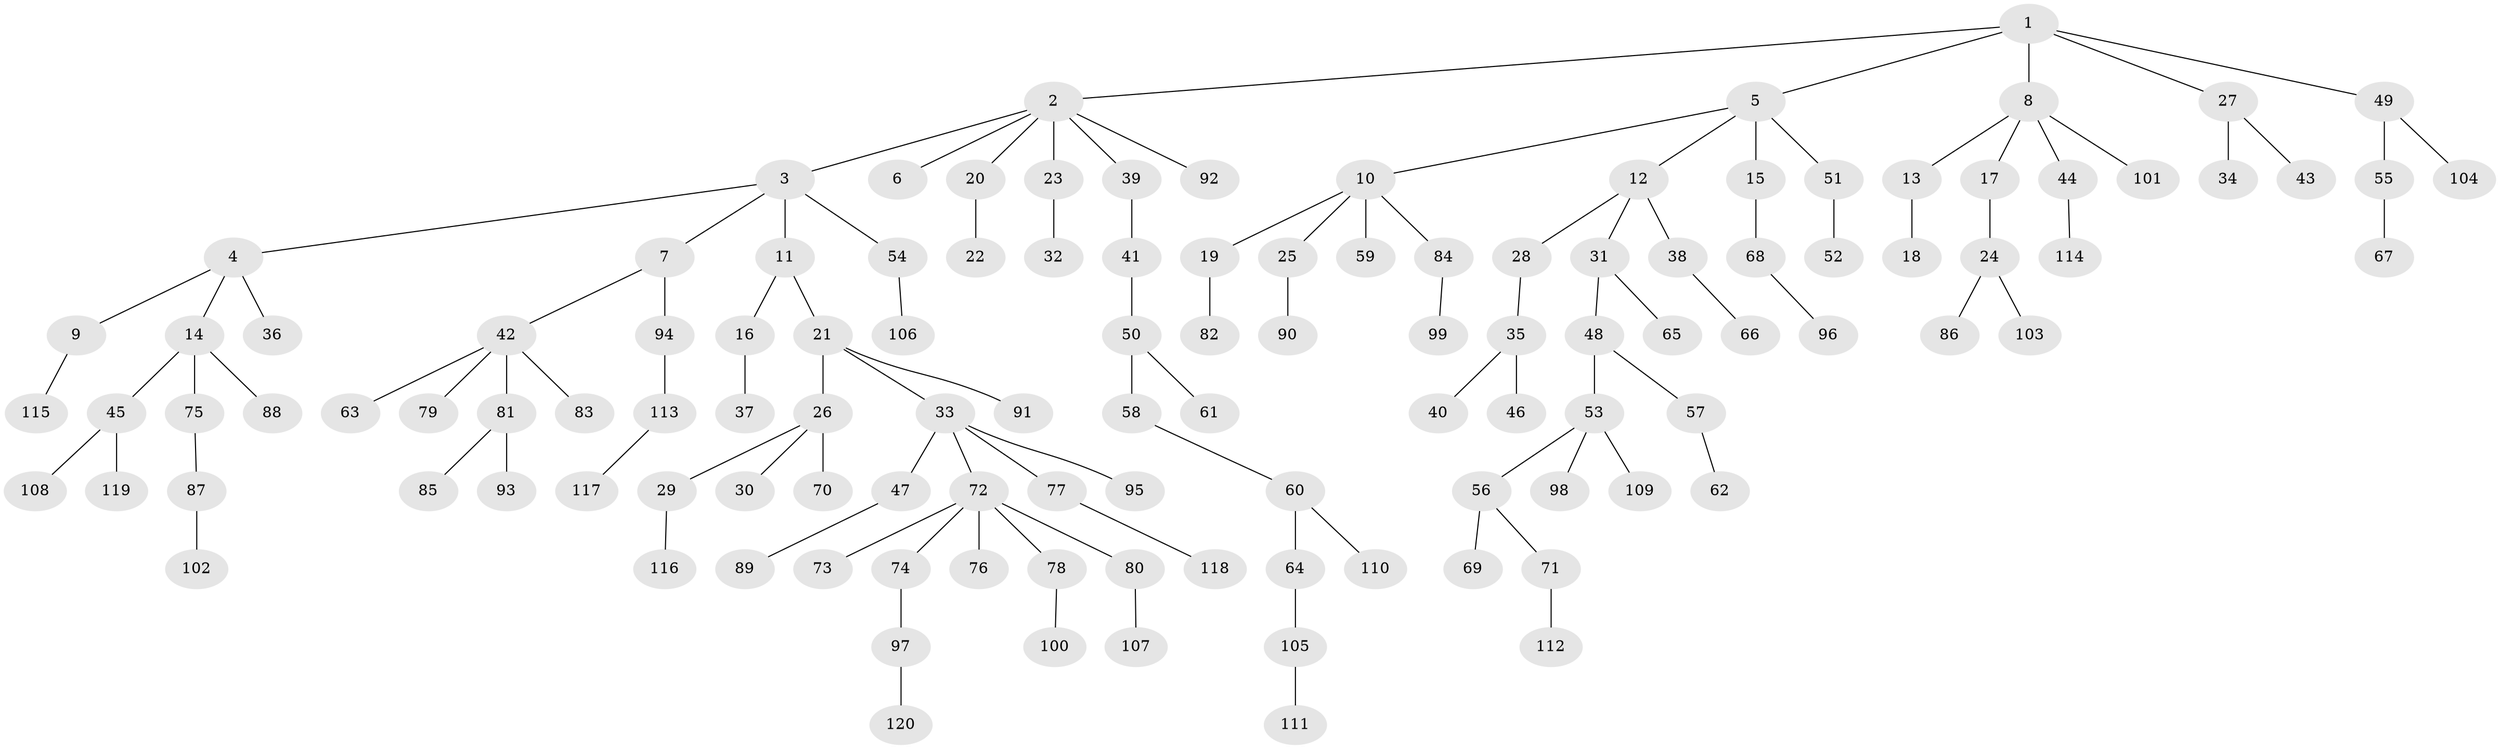 // coarse degree distribution, {11: 0.027777777777777776, 13: 0.027777777777777776, 9: 0.027777777777777776, 1: 0.8333333333333334, 2: 0.05555555555555555, 3: 0.027777777777777776}
// Generated by graph-tools (version 1.1) at 2025/19/03/04/25 18:19:11]
// undirected, 120 vertices, 119 edges
graph export_dot {
graph [start="1"]
  node [color=gray90,style=filled];
  1;
  2;
  3;
  4;
  5;
  6;
  7;
  8;
  9;
  10;
  11;
  12;
  13;
  14;
  15;
  16;
  17;
  18;
  19;
  20;
  21;
  22;
  23;
  24;
  25;
  26;
  27;
  28;
  29;
  30;
  31;
  32;
  33;
  34;
  35;
  36;
  37;
  38;
  39;
  40;
  41;
  42;
  43;
  44;
  45;
  46;
  47;
  48;
  49;
  50;
  51;
  52;
  53;
  54;
  55;
  56;
  57;
  58;
  59;
  60;
  61;
  62;
  63;
  64;
  65;
  66;
  67;
  68;
  69;
  70;
  71;
  72;
  73;
  74;
  75;
  76;
  77;
  78;
  79;
  80;
  81;
  82;
  83;
  84;
  85;
  86;
  87;
  88;
  89;
  90;
  91;
  92;
  93;
  94;
  95;
  96;
  97;
  98;
  99;
  100;
  101;
  102;
  103;
  104;
  105;
  106;
  107;
  108;
  109;
  110;
  111;
  112;
  113;
  114;
  115;
  116;
  117;
  118;
  119;
  120;
  1 -- 2;
  1 -- 5;
  1 -- 8;
  1 -- 27;
  1 -- 49;
  2 -- 3;
  2 -- 6;
  2 -- 20;
  2 -- 23;
  2 -- 39;
  2 -- 92;
  3 -- 4;
  3 -- 7;
  3 -- 11;
  3 -- 54;
  4 -- 9;
  4 -- 14;
  4 -- 36;
  5 -- 10;
  5 -- 12;
  5 -- 15;
  5 -- 51;
  7 -- 42;
  7 -- 94;
  8 -- 13;
  8 -- 17;
  8 -- 44;
  8 -- 101;
  9 -- 115;
  10 -- 19;
  10 -- 25;
  10 -- 59;
  10 -- 84;
  11 -- 16;
  11 -- 21;
  12 -- 28;
  12 -- 31;
  12 -- 38;
  13 -- 18;
  14 -- 45;
  14 -- 75;
  14 -- 88;
  15 -- 68;
  16 -- 37;
  17 -- 24;
  19 -- 82;
  20 -- 22;
  21 -- 26;
  21 -- 33;
  21 -- 91;
  23 -- 32;
  24 -- 86;
  24 -- 103;
  25 -- 90;
  26 -- 29;
  26 -- 30;
  26 -- 70;
  27 -- 34;
  27 -- 43;
  28 -- 35;
  29 -- 116;
  31 -- 48;
  31 -- 65;
  33 -- 47;
  33 -- 72;
  33 -- 77;
  33 -- 95;
  35 -- 40;
  35 -- 46;
  38 -- 66;
  39 -- 41;
  41 -- 50;
  42 -- 63;
  42 -- 79;
  42 -- 81;
  42 -- 83;
  44 -- 114;
  45 -- 108;
  45 -- 119;
  47 -- 89;
  48 -- 53;
  48 -- 57;
  49 -- 55;
  49 -- 104;
  50 -- 58;
  50 -- 61;
  51 -- 52;
  53 -- 56;
  53 -- 98;
  53 -- 109;
  54 -- 106;
  55 -- 67;
  56 -- 69;
  56 -- 71;
  57 -- 62;
  58 -- 60;
  60 -- 64;
  60 -- 110;
  64 -- 105;
  68 -- 96;
  71 -- 112;
  72 -- 73;
  72 -- 74;
  72 -- 76;
  72 -- 78;
  72 -- 80;
  74 -- 97;
  75 -- 87;
  77 -- 118;
  78 -- 100;
  80 -- 107;
  81 -- 85;
  81 -- 93;
  84 -- 99;
  87 -- 102;
  94 -- 113;
  97 -- 120;
  105 -- 111;
  113 -- 117;
}
